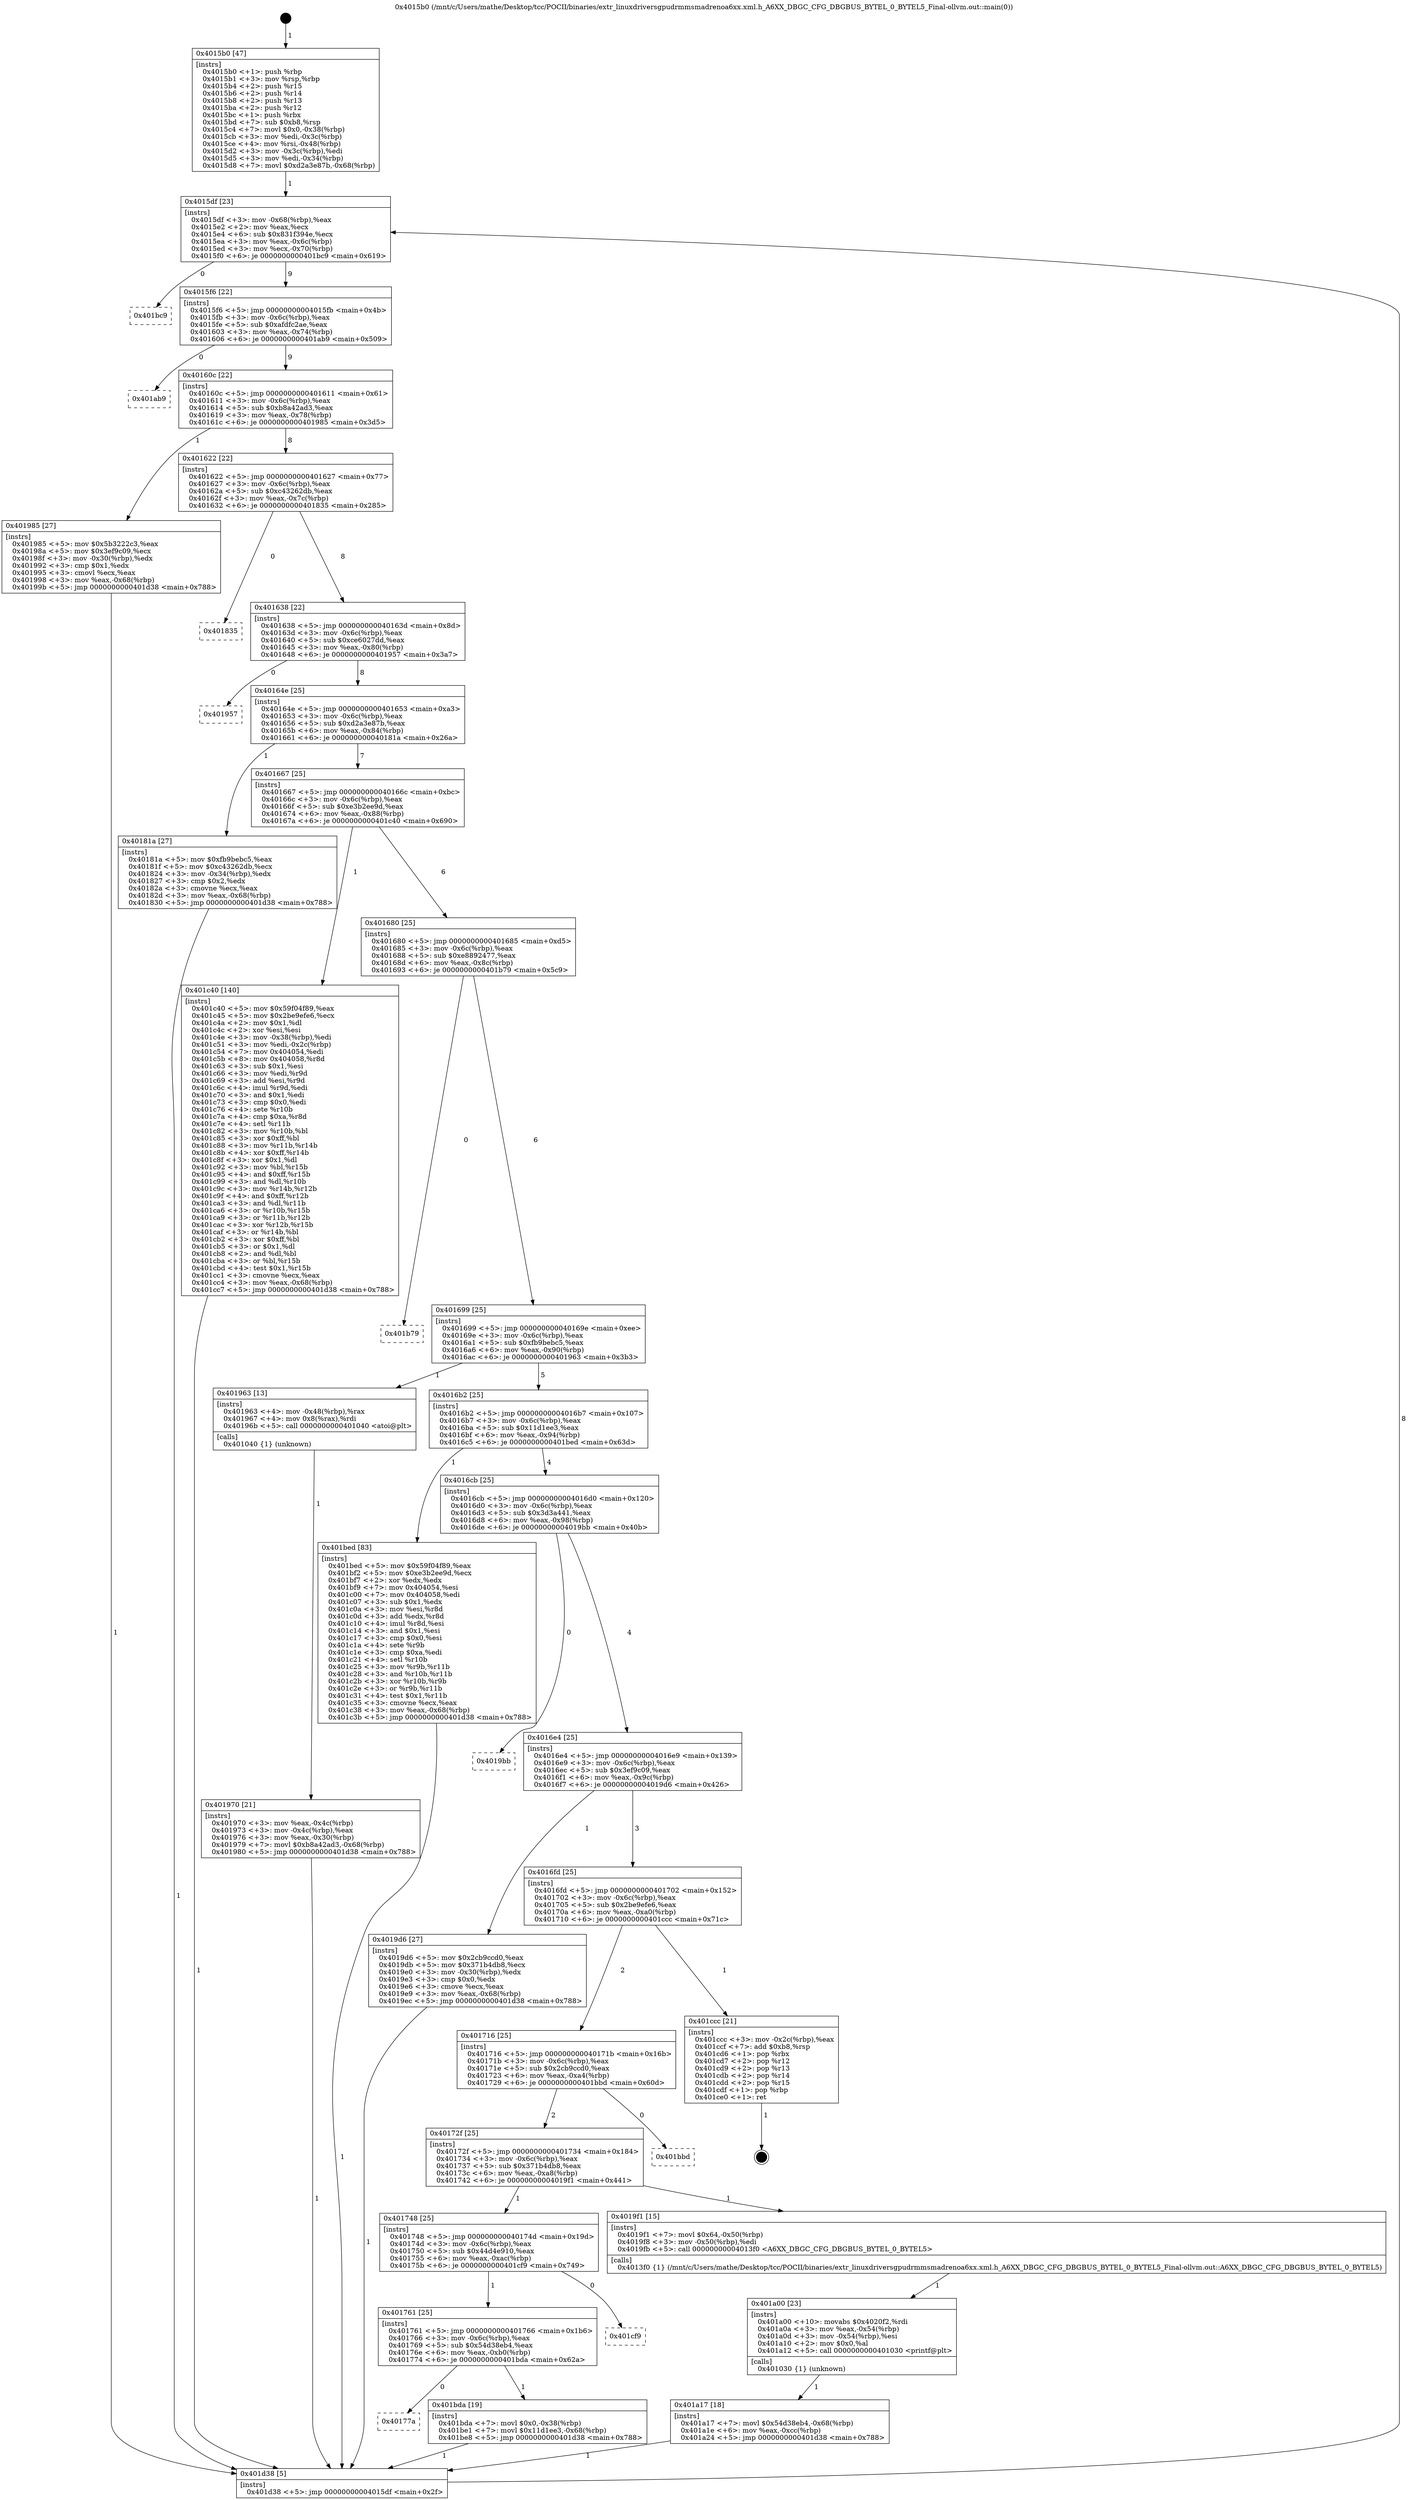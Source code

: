digraph "0x4015b0" {
  label = "0x4015b0 (/mnt/c/Users/mathe/Desktop/tcc/POCII/binaries/extr_linuxdriversgpudrmmsmadrenoa6xx.xml.h_A6XX_DBGC_CFG_DBGBUS_BYTEL_0_BYTEL5_Final-ollvm.out::main(0))"
  labelloc = "t"
  node[shape=record]

  Entry [label="",width=0.3,height=0.3,shape=circle,fillcolor=black,style=filled]
  "0x4015df" [label="{
     0x4015df [23]\l
     | [instrs]\l
     &nbsp;&nbsp;0x4015df \<+3\>: mov -0x68(%rbp),%eax\l
     &nbsp;&nbsp;0x4015e2 \<+2\>: mov %eax,%ecx\l
     &nbsp;&nbsp;0x4015e4 \<+6\>: sub $0x831f394e,%ecx\l
     &nbsp;&nbsp;0x4015ea \<+3\>: mov %eax,-0x6c(%rbp)\l
     &nbsp;&nbsp;0x4015ed \<+3\>: mov %ecx,-0x70(%rbp)\l
     &nbsp;&nbsp;0x4015f0 \<+6\>: je 0000000000401bc9 \<main+0x619\>\l
  }"]
  "0x401bc9" [label="{
     0x401bc9\l
  }", style=dashed]
  "0x4015f6" [label="{
     0x4015f6 [22]\l
     | [instrs]\l
     &nbsp;&nbsp;0x4015f6 \<+5\>: jmp 00000000004015fb \<main+0x4b\>\l
     &nbsp;&nbsp;0x4015fb \<+3\>: mov -0x6c(%rbp),%eax\l
     &nbsp;&nbsp;0x4015fe \<+5\>: sub $0xafdfc2ae,%eax\l
     &nbsp;&nbsp;0x401603 \<+3\>: mov %eax,-0x74(%rbp)\l
     &nbsp;&nbsp;0x401606 \<+6\>: je 0000000000401ab9 \<main+0x509\>\l
  }"]
  Exit [label="",width=0.3,height=0.3,shape=circle,fillcolor=black,style=filled,peripheries=2]
  "0x401ab9" [label="{
     0x401ab9\l
  }", style=dashed]
  "0x40160c" [label="{
     0x40160c [22]\l
     | [instrs]\l
     &nbsp;&nbsp;0x40160c \<+5\>: jmp 0000000000401611 \<main+0x61\>\l
     &nbsp;&nbsp;0x401611 \<+3\>: mov -0x6c(%rbp),%eax\l
     &nbsp;&nbsp;0x401614 \<+5\>: sub $0xb8a42ad3,%eax\l
     &nbsp;&nbsp;0x401619 \<+3\>: mov %eax,-0x78(%rbp)\l
     &nbsp;&nbsp;0x40161c \<+6\>: je 0000000000401985 \<main+0x3d5\>\l
  }"]
  "0x40177a" [label="{
     0x40177a\l
  }", style=dashed]
  "0x401985" [label="{
     0x401985 [27]\l
     | [instrs]\l
     &nbsp;&nbsp;0x401985 \<+5\>: mov $0x5b3222c3,%eax\l
     &nbsp;&nbsp;0x40198a \<+5\>: mov $0x3ef9c09,%ecx\l
     &nbsp;&nbsp;0x40198f \<+3\>: mov -0x30(%rbp),%edx\l
     &nbsp;&nbsp;0x401992 \<+3\>: cmp $0x1,%edx\l
     &nbsp;&nbsp;0x401995 \<+3\>: cmovl %ecx,%eax\l
     &nbsp;&nbsp;0x401998 \<+3\>: mov %eax,-0x68(%rbp)\l
     &nbsp;&nbsp;0x40199b \<+5\>: jmp 0000000000401d38 \<main+0x788\>\l
  }"]
  "0x401622" [label="{
     0x401622 [22]\l
     | [instrs]\l
     &nbsp;&nbsp;0x401622 \<+5\>: jmp 0000000000401627 \<main+0x77\>\l
     &nbsp;&nbsp;0x401627 \<+3\>: mov -0x6c(%rbp),%eax\l
     &nbsp;&nbsp;0x40162a \<+5\>: sub $0xc43262db,%eax\l
     &nbsp;&nbsp;0x40162f \<+3\>: mov %eax,-0x7c(%rbp)\l
     &nbsp;&nbsp;0x401632 \<+6\>: je 0000000000401835 \<main+0x285\>\l
  }"]
  "0x401bda" [label="{
     0x401bda [19]\l
     | [instrs]\l
     &nbsp;&nbsp;0x401bda \<+7\>: movl $0x0,-0x38(%rbp)\l
     &nbsp;&nbsp;0x401be1 \<+7\>: movl $0x11d1ee3,-0x68(%rbp)\l
     &nbsp;&nbsp;0x401be8 \<+5\>: jmp 0000000000401d38 \<main+0x788\>\l
  }"]
  "0x401835" [label="{
     0x401835\l
  }", style=dashed]
  "0x401638" [label="{
     0x401638 [22]\l
     | [instrs]\l
     &nbsp;&nbsp;0x401638 \<+5\>: jmp 000000000040163d \<main+0x8d\>\l
     &nbsp;&nbsp;0x40163d \<+3\>: mov -0x6c(%rbp),%eax\l
     &nbsp;&nbsp;0x401640 \<+5\>: sub $0xce6027dd,%eax\l
     &nbsp;&nbsp;0x401645 \<+3\>: mov %eax,-0x80(%rbp)\l
     &nbsp;&nbsp;0x401648 \<+6\>: je 0000000000401957 \<main+0x3a7\>\l
  }"]
  "0x401761" [label="{
     0x401761 [25]\l
     | [instrs]\l
     &nbsp;&nbsp;0x401761 \<+5\>: jmp 0000000000401766 \<main+0x1b6\>\l
     &nbsp;&nbsp;0x401766 \<+3\>: mov -0x6c(%rbp),%eax\l
     &nbsp;&nbsp;0x401769 \<+5\>: sub $0x54d38eb4,%eax\l
     &nbsp;&nbsp;0x40176e \<+6\>: mov %eax,-0xb0(%rbp)\l
     &nbsp;&nbsp;0x401774 \<+6\>: je 0000000000401bda \<main+0x62a\>\l
  }"]
  "0x401957" [label="{
     0x401957\l
  }", style=dashed]
  "0x40164e" [label="{
     0x40164e [25]\l
     | [instrs]\l
     &nbsp;&nbsp;0x40164e \<+5\>: jmp 0000000000401653 \<main+0xa3\>\l
     &nbsp;&nbsp;0x401653 \<+3\>: mov -0x6c(%rbp),%eax\l
     &nbsp;&nbsp;0x401656 \<+5\>: sub $0xd2a3e87b,%eax\l
     &nbsp;&nbsp;0x40165b \<+6\>: mov %eax,-0x84(%rbp)\l
     &nbsp;&nbsp;0x401661 \<+6\>: je 000000000040181a \<main+0x26a\>\l
  }"]
  "0x401cf9" [label="{
     0x401cf9\l
  }", style=dashed]
  "0x40181a" [label="{
     0x40181a [27]\l
     | [instrs]\l
     &nbsp;&nbsp;0x40181a \<+5\>: mov $0xfb9bebc5,%eax\l
     &nbsp;&nbsp;0x40181f \<+5\>: mov $0xc43262db,%ecx\l
     &nbsp;&nbsp;0x401824 \<+3\>: mov -0x34(%rbp),%edx\l
     &nbsp;&nbsp;0x401827 \<+3\>: cmp $0x2,%edx\l
     &nbsp;&nbsp;0x40182a \<+3\>: cmovne %ecx,%eax\l
     &nbsp;&nbsp;0x40182d \<+3\>: mov %eax,-0x68(%rbp)\l
     &nbsp;&nbsp;0x401830 \<+5\>: jmp 0000000000401d38 \<main+0x788\>\l
  }"]
  "0x401667" [label="{
     0x401667 [25]\l
     | [instrs]\l
     &nbsp;&nbsp;0x401667 \<+5\>: jmp 000000000040166c \<main+0xbc\>\l
     &nbsp;&nbsp;0x40166c \<+3\>: mov -0x6c(%rbp),%eax\l
     &nbsp;&nbsp;0x40166f \<+5\>: sub $0xe3b2ee9d,%eax\l
     &nbsp;&nbsp;0x401674 \<+6\>: mov %eax,-0x88(%rbp)\l
     &nbsp;&nbsp;0x40167a \<+6\>: je 0000000000401c40 \<main+0x690\>\l
  }"]
  "0x401d38" [label="{
     0x401d38 [5]\l
     | [instrs]\l
     &nbsp;&nbsp;0x401d38 \<+5\>: jmp 00000000004015df \<main+0x2f\>\l
  }"]
  "0x4015b0" [label="{
     0x4015b0 [47]\l
     | [instrs]\l
     &nbsp;&nbsp;0x4015b0 \<+1\>: push %rbp\l
     &nbsp;&nbsp;0x4015b1 \<+3\>: mov %rsp,%rbp\l
     &nbsp;&nbsp;0x4015b4 \<+2\>: push %r15\l
     &nbsp;&nbsp;0x4015b6 \<+2\>: push %r14\l
     &nbsp;&nbsp;0x4015b8 \<+2\>: push %r13\l
     &nbsp;&nbsp;0x4015ba \<+2\>: push %r12\l
     &nbsp;&nbsp;0x4015bc \<+1\>: push %rbx\l
     &nbsp;&nbsp;0x4015bd \<+7\>: sub $0xb8,%rsp\l
     &nbsp;&nbsp;0x4015c4 \<+7\>: movl $0x0,-0x38(%rbp)\l
     &nbsp;&nbsp;0x4015cb \<+3\>: mov %edi,-0x3c(%rbp)\l
     &nbsp;&nbsp;0x4015ce \<+4\>: mov %rsi,-0x48(%rbp)\l
     &nbsp;&nbsp;0x4015d2 \<+3\>: mov -0x3c(%rbp),%edi\l
     &nbsp;&nbsp;0x4015d5 \<+3\>: mov %edi,-0x34(%rbp)\l
     &nbsp;&nbsp;0x4015d8 \<+7\>: movl $0xd2a3e87b,-0x68(%rbp)\l
  }"]
  "0x401a17" [label="{
     0x401a17 [18]\l
     | [instrs]\l
     &nbsp;&nbsp;0x401a17 \<+7\>: movl $0x54d38eb4,-0x68(%rbp)\l
     &nbsp;&nbsp;0x401a1e \<+6\>: mov %eax,-0xcc(%rbp)\l
     &nbsp;&nbsp;0x401a24 \<+5\>: jmp 0000000000401d38 \<main+0x788\>\l
  }"]
  "0x401c40" [label="{
     0x401c40 [140]\l
     | [instrs]\l
     &nbsp;&nbsp;0x401c40 \<+5\>: mov $0x59f04f89,%eax\l
     &nbsp;&nbsp;0x401c45 \<+5\>: mov $0x2be9efe6,%ecx\l
     &nbsp;&nbsp;0x401c4a \<+2\>: mov $0x1,%dl\l
     &nbsp;&nbsp;0x401c4c \<+2\>: xor %esi,%esi\l
     &nbsp;&nbsp;0x401c4e \<+3\>: mov -0x38(%rbp),%edi\l
     &nbsp;&nbsp;0x401c51 \<+3\>: mov %edi,-0x2c(%rbp)\l
     &nbsp;&nbsp;0x401c54 \<+7\>: mov 0x404054,%edi\l
     &nbsp;&nbsp;0x401c5b \<+8\>: mov 0x404058,%r8d\l
     &nbsp;&nbsp;0x401c63 \<+3\>: sub $0x1,%esi\l
     &nbsp;&nbsp;0x401c66 \<+3\>: mov %edi,%r9d\l
     &nbsp;&nbsp;0x401c69 \<+3\>: add %esi,%r9d\l
     &nbsp;&nbsp;0x401c6c \<+4\>: imul %r9d,%edi\l
     &nbsp;&nbsp;0x401c70 \<+3\>: and $0x1,%edi\l
     &nbsp;&nbsp;0x401c73 \<+3\>: cmp $0x0,%edi\l
     &nbsp;&nbsp;0x401c76 \<+4\>: sete %r10b\l
     &nbsp;&nbsp;0x401c7a \<+4\>: cmp $0xa,%r8d\l
     &nbsp;&nbsp;0x401c7e \<+4\>: setl %r11b\l
     &nbsp;&nbsp;0x401c82 \<+3\>: mov %r10b,%bl\l
     &nbsp;&nbsp;0x401c85 \<+3\>: xor $0xff,%bl\l
     &nbsp;&nbsp;0x401c88 \<+3\>: mov %r11b,%r14b\l
     &nbsp;&nbsp;0x401c8b \<+4\>: xor $0xff,%r14b\l
     &nbsp;&nbsp;0x401c8f \<+3\>: xor $0x1,%dl\l
     &nbsp;&nbsp;0x401c92 \<+3\>: mov %bl,%r15b\l
     &nbsp;&nbsp;0x401c95 \<+4\>: and $0xff,%r15b\l
     &nbsp;&nbsp;0x401c99 \<+3\>: and %dl,%r10b\l
     &nbsp;&nbsp;0x401c9c \<+3\>: mov %r14b,%r12b\l
     &nbsp;&nbsp;0x401c9f \<+4\>: and $0xff,%r12b\l
     &nbsp;&nbsp;0x401ca3 \<+3\>: and %dl,%r11b\l
     &nbsp;&nbsp;0x401ca6 \<+3\>: or %r10b,%r15b\l
     &nbsp;&nbsp;0x401ca9 \<+3\>: or %r11b,%r12b\l
     &nbsp;&nbsp;0x401cac \<+3\>: xor %r12b,%r15b\l
     &nbsp;&nbsp;0x401caf \<+3\>: or %r14b,%bl\l
     &nbsp;&nbsp;0x401cb2 \<+3\>: xor $0xff,%bl\l
     &nbsp;&nbsp;0x401cb5 \<+3\>: or $0x1,%dl\l
     &nbsp;&nbsp;0x401cb8 \<+2\>: and %dl,%bl\l
     &nbsp;&nbsp;0x401cba \<+3\>: or %bl,%r15b\l
     &nbsp;&nbsp;0x401cbd \<+4\>: test $0x1,%r15b\l
     &nbsp;&nbsp;0x401cc1 \<+3\>: cmovne %ecx,%eax\l
     &nbsp;&nbsp;0x401cc4 \<+3\>: mov %eax,-0x68(%rbp)\l
     &nbsp;&nbsp;0x401cc7 \<+5\>: jmp 0000000000401d38 \<main+0x788\>\l
  }"]
  "0x401680" [label="{
     0x401680 [25]\l
     | [instrs]\l
     &nbsp;&nbsp;0x401680 \<+5\>: jmp 0000000000401685 \<main+0xd5\>\l
     &nbsp;&nbsp;0x401685 \<+3\>: mov -0x6c(%rbp),%eax\l
     &nbsp;&nbsp;0x401688 \<+5\>: sub $0xe8892477,%eax\l
     &nbsp;&nbsp;0x40168d \<+6\>: mov %eax,-0x8c(%rbp)\l
     &nbsp;&nbsp;0x401693 \<+6\>: je 0000000000401b79 \<main+0x5c9\>\l
  }"]
  "0x401a00" [label="{
     0x401a00 [23]\l
     | [instrs]\l
     &nbsp;&nbsp;0x401a00 \<+10\>: movabs $0x4020f2,%rdi\l
     &nbsp;&nbsp;0x401a0a \<+3\>: mov %eax,-0x54(%rbp)\l
     &nbsp;&nbsp;0x401a0d \<+3\>: mov -0x54(%rbp),%esi\l
     &nbsp;&nbsp;0x401a10 \<+2\>: mov $0x0,%al\l
     &nbsp;&nbsp;0x401a12 \<+5\>: call 0000000000401030 \<printf@plt\>\l
     | [calls]\l
     &nbsp;&nbsp;0x401030 \{1\} (unknown)\l
  }"]
  "0x401b79" [label="{
     0x401b79\l
  }", style=dashed]
  "0x401699" [label="{
     0x401699 [25]\l
     | [instrs]\l
     &nbsp;&nbsp;0x401699 \<+5\>: jmp 000000000040169e \<main+0xee\>\l
     &nbsp;&nbsp;0x40169e \<+3\>: mov -0x6c(%rbp),%eax\l
     &nbsp;&nbsp;0x4016a1 \<+5\>: sub $0xfb9bebc5,%eax\l
     &nbsp;&nbsp;0x4016a6 \<+6\>: mov %eax,-0x90(%rbp)\l
     &nbsp;&nbsp;0x4016ac \<+6\>: je 0000000000401963 \<main+0x3b3\>\l
  }"]
  "0x401748" [label="{
     0x401748 [25]\l
     | [instrs]\l
     &nbsp;&nbsp;0x401748 \<+5\>: jmp 000000000040174d \<main+0x19d\>\l
     &nbsp;&nbsp;0x40174d \<+3\>: mov -0x6c(%rbp),%eax\l
     &nbsp;&nbsp;0x401750 \<+5\>: sub $0x44d4e910,%eax\l
     &nbsp;&nbsp;0x401755 \<+6\>: mov %eax,-0xac(%rbp)\l
     &nbsp;&nbsp;0x40175b \<+6\>: je 0000000000401cf9 \<main+0x749\>\l
  }"]
  "0x401963" [label="{
     0x401963 [13]\l
     | [instrs]\l
     &nbsp;&nbsp;0x401963 \<+4\>: mov -0x48(%rbp),%rax\l
     &nbsp;&nbsp;0x401967 \<+4\>: mov 0x8(%rax),%rdi\l
     &nbsp;&nbsp;0x40196b \<+5\>: call 0000000000401040 \<atoi@plt\>\l
     | [calls]\l
     &nbsp;&nbsp;0x401040 \{1\} (unknown)\l
  }"]
  "0x4016b2" [label="{
     0x4016b2 [25]\l
     | [instrs]\l
     &nbsp;&nbsp;0x4016b2 \<+5\>: jmp 00000000004016b7 \<main+0x107\>\l
     &nbsp;&nbsp;0x4016b7 \<+3\>: mov -0x6c(%rbp),%eax\l
     &nbsp;&nbsp;0x4016ba \<+5\>: sub $0x11d1ee3,%eax\l
     &nbsp;&nbsp;0x4016bf \<+6\>: mov %eax,-0x94(%rbp)\l
     &nbsp;&nbsp;0x4016c5 \<+6\>: je 0000000000401bed \<main+0x63d\>\l
  }"]
  "0x401970" [label="{
     0x401970 [21]\l
     | [instrs]\l
     &nbsp;&nbsp;0x401970 \<+3\>: mov %eax,-0x4c(%rbp)\l
     &nbsp;&nbsp;0x401973 \<+3\>: mov -0x4c(%rbp),%eax\l
     &nbsp;&nbsp;0x401976 \<+3\>: mov %eax,-0x30(%rbp)\l
     &nbsp;&nbsp;0x401979 \<+7\>: movl $0xb8a42ad3,-0x68(%rbp)\l
     &nbsp;&nbsp;0x401980 \<+5\>: jmp 0000000000401d38 \<main+0x788\>\l
  }"]
  "0x4019f1" [label="{
     0x4019f1 [15]\l
     | [instrs]\l
     &nbsp;&nbsp;0x4019f1 \<+7\>: movl $0x64,-0x50(%rbp)\l
     &nbsp;&nbsp;0x4019f8 \<+3\>: mov -0x50(%rbp),%edi\l
     &nbsp;&nbsp;0x4019fb \<+5\>: call 00000000004013f0 \<A6XX_DBGC_CFG_DBGBUS_BYTEL_0_BYTEL5\>\l
     | [calls]\l
     &nbsp;&nbsp;0x4013f0 \{1\} (/mnt/c/Users/mathe/Desktop/tcc/POCII/binaries/extr_linuxdriversgpudrmmsmadrenoa6xx.xml.h_A6XX_DBGC_CFG_DBGBUS_BYTEL_0_BYTEL5_Final-ollvm.out::A6XX_DBGC_CFG_DBGBUS_BYTEL_0_BYTEL5)\l
  }"]
  "0x401bed" [label="{
     0x401bed [83]\l
     | [instrs]\l
     &nbsp;&nbsp;0x401bed \<+5\>: mov $0x59f04f89,%eax\l
     &nbsp;&nbsp;0x401bf2 \<+5\>: mov $0xe3b2ee9d,%ecx\l
     &nbsp;&nbsp;0x401bf7 \<+2\>: xor %edx,%edx\l
     &nbsp;&nbsp;0x401bf9 \<+7\>: mov 0x404054,%esi\l
     &nbsp;&nbsp;0x401c00 \<+7\>: mov 0x404058,%edi\l
     &nbsp;&nbsp;0x401c07 \<+3\>: sub $0x1,%edx\l
     &nbsp;&nbsp;0x401c0a \<+3\>: mov %esi,%r8d\l
     &nbsp;&nbsp;0x401c0d \<+3\>: add %edx,%r8d\l
     &nbsp;&nbsp;0x401c10 \<+4\>: imul %r8d,%esi\l
     &nbsp;&nbsp;0x401c14 \<+3\>: and $0x1,%esi\l
     &nbsp;&nbsp;0x401c17 \<+3\>: cmp $0x0,%esi\l
     &nbsp;&nbsp;0x401c1a \<+4\>: sete %r9b\l
     &nbsp;&nbsp;0x401c1e \<+3\>: cmp $0xa,%edi\l
     &nbsp;&nbsp;0x401c21 \<+4\>: setl %r10b\l
     &nbsp;&nbsp;0x401c25 \<+3\>: mov %r9b,%r11b\l
     &nbsp;&nbsp;0x401c28 \<+3\>: and %r10b,%r11b\l
     &nbsp;&nbsp;0x401c2b \<+3\>: xor %r10b,%r9b\l
     &nbsp;&nbsp;0x401c2e \<+3\>: or %r9b,%r11b\l
     &nbsp;&nbsp;0x401c31 \<+4\>: test $0x1,%r11b\l
     &nbsp;&nbsp;0x401c35 \<+3\>: cmovne %ecx,%eax\l
     &nbsp;&nbsp;0x401c38 \<+3\>: mov %eax,-0x68(%rbp)\l
     &nbsp;&nbsp;0x401c3b \<+5\>: jmp 0000000000401d38 \<main+0x788\>\l
  }"]
  "0x4016cb" [label="{
     0x4016cb [25]\l
     | [instrs]\l
     &nbsp;&nbsp;0x4016cb \<+5\>: jmp 00000000004016d0 \<main+0x120\>\l
     &nbsp;&nbsp;0x4016d0 \<+3\>: mov -0x6c(%rbp),%eax\l
     &nbsp;&nbsp;0x4016d3 \<+5\>: sub $0x3d3a441,%eax\l
     &nbsp;&nbsp;0x4016d8 \<+6\>: mov %eax,-0x98(%rbp)\l
     &nbsp;&nbsp;0x4016de \<+6\>: je 00000000004019bb \<main+0x40b\>\l
  }"]
  "0x40172f" [label="{
     0x40172f [25]\l
     | [instrs]\l
     &nbsp;&nbsp;0x40172f \<+5\>: jmp 0000000000401734 \<main+0x184\>\l
     &nbsp;&nbsp;0x401734 \<+3\>: mov -0x6c(%rbp),%eax\l
     &nbsp;&nbsp;0x401737 \<+5\>: sub $0x371b4db8,%eax\l
     &nbsp;&nbsp;0x40173c \<+6\>: mov %eax,-0xa8(%rbp)\l
     &nbsp;&nbsp;0x401742 \<+6\>: je 00000000004019f1 \<main+0x441\>\l
  }"]
  "0x4019bb" [label="{
     0x4019bb\l
  }", style=dashed]
  "0x4016e4" [label="{
     0x4016e4 [25]\l
     | [instrs]\l
     &nbsp;&nbsp;0x4016e4 \<+5\>: jmp 00000000004016e9 \<main+0x139\>\l
     &nbsp;&nbsp;0x4016e9 \<+3\>: mov -0x6c(%rbp),%eax\l
     &nbsp;&nbsp;0x4016ec \<+5\>: sub $0x3ef9c09,%eax\l
     &nbsp;&nbsp;0x4016f1 \<+6\>: mov %eax,-0x9c(%rbp)\l
     &nbsp;&nbsp;0x4016f7 \<+6\>: je 00000000004019d6 \<main+0x426\>\l
  }"]
  "0x401bbd" [label="{
     0x401bbd\l
  }", style=dashed]
  "0x4019d6" [label="{
     0x4019d6 [27]\l
     | [instrs]\l
     &nbsp;&nbsp;0x4019d6 \<+5\>: mov $0x2cb9ccd0,%eax\l
     &nbsp;&nbsp;0x4019db \<+5\>: mov $0x371b4db8,%ecx\l
     &nbsp;&nbsp;0x4019e0 \<+3\>: mov -0x30(%rbp),%edx\l
     &nbsp;&nbsp;0x4019e3 \<+3\>: cmp $0x0,%edx\l
     &nbsp;&nbsp;0x4019e6 \<+3\>: cmove %ecx,%eax\l
     &nbsp;&nbsp;0x4019e9 \<+3\>: mov %eax,-0x68(%rbp)\l
     &nbsp;&nbsp;0x4019ec \<+5\>: jmp 0000000000401d38 \<main+0x788\>\l
  }"]
  "0x4016fd" [label="{
     0x4016fd [25]\l
     | [instrs]\l
     &nbsp;&nbsp;0x4016fd \<+5\>: jmp 0000000000401702 \<main+0x152\>\l
     &nbsp;&nbsp;0x401702 \<+3\>: mov -0x6c(%rbp),%eax\l
     &nbsp;&nbsp;0x401705 \<+5\>: sub $0x2be9efe6,%eax\l
     &nbsp;&nbsp;0x40170a \<+6\>: mov %eax,-0xa0(%rbp)\l
     &nbsp;&nbsp;0x401710 \<+6\>: je 0000000000401ccc \<main+0x71c\>\l
  }"]
  "0x401716" [label="{
     0x401716 [25]\l
     | [instrs]\l
     &nbsp;&nbsp;0x401716 \<+5\>: jmp 000000000040171b \<main+0x16b\>\l
     &nbsp;&nbsp;0x40171b \<+3\>: mov -0x6c(%rbp),%eax\l
     &nbsp;&nbsp;0x40171e \<+5\>: sub $0x2cb9ccd0,%eax\l
     &nbsp;&nbsp;0x401723 \<+6\>: mov %eax,-0xa4(%rbp)\l
     &nbsp;&nbsp;0x401729 \<+6\>: je 0000000000401bbd \<main+0x60d\>\l
  }"]
  "0x401ccc" [label="{
     0x401ccc [21]\l
     | [instrs]\l
     &nbsp;&nbsp;0x401ccc \<+3\>: mov -0x2c(%rbp),%eax\l
     &nbsp;&nbsp;0x401ccf \<+7\>: add $0xb8,%rsp\l
     &nbsp;&nbsp;0x401cd6 \<+1\>: pop %rbx\l
     &nbsp;&nbsp;0x401cd7 \<+2\>: pop %r12\l
     &nbsp;&nbsp;0x401cd9 \<+2\>: pop %r13\l
     &nbsp;&nbsp;0x401cdb \<+2\>: pop %r14\l
     &nbsp;&nbsp;0x401cdd \<+2\>: pop %r15\l
     &nbsp;&nbsp;0x401cdf \<+1\>: pop %rbp\l
     &nbsp;&nbsp;0x401ce0 \<+1\>: ret\l
  }"]
  Entry -> "0x4015b0" [label=" 1"]
  "0x4015df" -> "0x401bc9" [label=" 0"]
  "0x4015df" -> "0x4015f6" [label=" 9"]
  "0x401ccc" -> Exit [label=" 1"]
  "0x4015f6" -> "0x401ab9" [label=" 0"]
  "0x4015f6" -> "0x40160c" [label=" 9"]
  "0x401c40" -> "0x401d38" [label=" 1"]
  "0x40160c" -> "0x401985" [label=" 1"]
  "0x40160c" -> "0x401622" [label=" 8"]
  "0x401bed" -> "0x401d38" [label=" 1"]
  "0x401622" -> "0x401835" [label=" 0"]
  "0x401622" -> "0x401638" [label=" 8"]
  "0x401bda" -> "0x401d38" [label=" 1"]
  "0x401638" -> "0x401957" [label=" 0"]
  "0x401638" -> "0x40164e" [label=" 8"]
  "0x401761" -> "0x401bda" [label=" 1"]
  "0x40164e" -> "0x40181a" [label=" 1"]
  "0x40164e" -> "0x401667" [label=" 7"]
  "0x40181a" -> "0x401d38" [label=" 1"]
  "0x4015b0" -> "0x4015df" [label=" 1"]
  "0x401d38" -> "0x4015df" [label=" 8"]
  "0x401761" -> "0x40177a" [label=" 0"]
  "0x401667" -> "0x401c40" [label=" 1"]
  "0x401667" -> "0x401680" [label=" 6"]
  "0x401748" -> "0x401cf9" [label=" 0"]
  "0x401680" -> "0x401b79" [label=" 0"]
  "0x401680" -> "0x401699" [label=" 6"]
  "0x401748" -> "0x401761" [label=" 1"]
  "0x401699" -> "0x401963" [label=" 1"]
  "0x401699" -> "0x4016b2" [label=" 5"]
  "0x401963" -> "0x401970" [label=" 1"]
  "0x401970" -> "0x401d38" [label=" 1"]
  "0x401985" -> "0x401d38" [label=" 1"]
  "0x401a17" -> "0x401d38" [label=" 1"]
  "0x4016b2" -> "0x401bed" [label=" 1"]
  "0x4016b2" -> "0x4016cb" [label=" 4"]
  "0x401a00" -> "0x401a17" [label=" 1"]
  "0x4016cb" -> "0x4019bb" [label=" 0"]
  "0x4016cb" -> "0x4016e4" [label=" 4"]
  "0x40172f" -> "0x401748" [label=" 1"]
  "0x4016e4" -> "0x4019d6" [label=" 1"]
  "0x4016e4" -> "0x4016fd" [label=" 3"]
  "0x4019d6" -> "0x401d38" [label=" 1"]
  "0x40172f" -> "0x4019f1" [label=" 1"]
  "0x4016fd" -> "0x401ccc" [label=" 1"]
  "0x4016fd" -> "0x401716" [label=" 2"]
  "0x4019f1" -> "0x401a00" [label=" 1"]
  "0x401716" -> "0x401bbd" [label=" 0"]
  "0x401716" -> "0x40172f" [label=" 2"]
}

